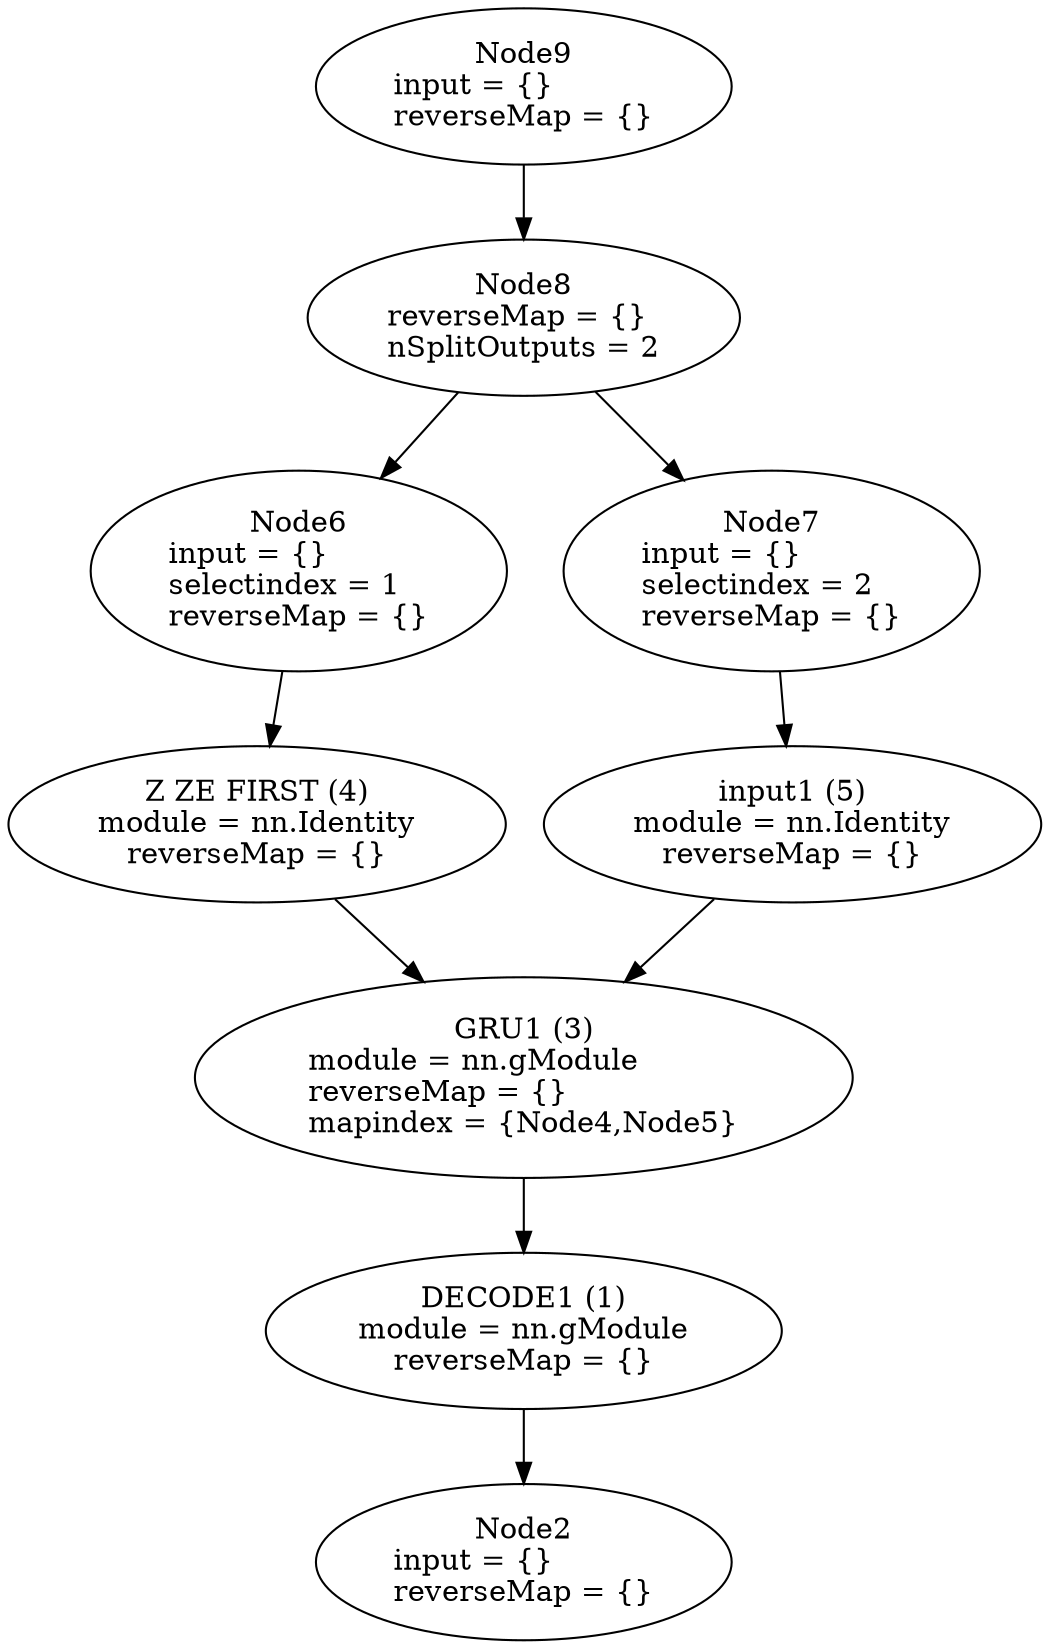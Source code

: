 digraph G {
	graph [bb="0,0,394.09,783.1"];
	node [label="\N",
		shape=oval
	];
	n1	 [height=1.041,
		label="DECODE1 (1)\nmodule = nn.gModule\lreverseMap = {}",
		pos="197.05,148.43",
		tooltip="[./creationRNN.lua]:60_",
		width=2.7499];
	n2	 [height=1.041,
		label="Node2\ninput = {}\lreverseMap = {}",
		pos="197.05,37.477",
		tooltip="[[C]]:-1_",
		width=2.1606];
	n1 -> n2	 [pos="e,197.05,75.149 197.05,110.85 197.05,102.67 197.05,93.893 197.05,85.366"];
	n3	 [height=1.3356,
		label="GRU1 (3)\nmodule = nn.gModule\lreverseMap = {}\lmapindex = {Node4,Node5}",
		pos="197.05,269.99",
		tooltip="[./creationRNN.lua]:59_",
		width=3.457];
	n3 -> n1	 [pos="e,197.05,186.02 197.05,221.74 197.05,213.29 197.05,204.5 197.05,196.07"];
	n4	 [height=1.041,
		label="Z ZE FIRST (4)\nmodule = nn.Identity\lreverseMap = {}",
		pos="94.045,391.55",
		tooltip="[./creationRNN.lua]:53_",
		width=2.6124];
	n4 -> n3	 [pos="e,158.49,315.75 123.84,355.97 132.62,345.77 142.44,334.37 151.96,323.32"];
	n5	 [height=1.041,
		label="input1 (5)\nmodule = nn.Identity\lreverseMap = {}",
		pos="300.05,391.55",
		tooltip="[./creationRNN.lua]:58_",
		width=2.6124];
	n5 -> n3	 [pos="e,235.6,315.75 270.25,355.97 261.47,345.77 251.65,334.37 242.13,323.32"];
	n6	 [height=1.3356,
		label="Node6\ninput = {}\lselectindex = 1\lreverseMap = {}",
		pos="102.05,513.11",
		tooltip="[[C]]:-1_-1",
		width=2.1606];
	n6 -> n4	 [pos="e,96.493,429.14 98.883,464.86 98.318,456.41 97.73,447.62 97.166,439.19"];
	n7	 [height=1.3356,
		label="Node7\ninput = {}\lselectindex = 2\lreverseMap = {}",
		pos="292.05,513.11",
		tooltip="[[C]]:-1_-2",
		width=2.1606];
	n7 -> n5	 [pos="e,297.6,429.14 295.21,464.86 295.77,456.41 296.36,447.62 296.92,439.19"];
	n8	 [height=1.041,
		label="Node8\nreverseMap = {}\lnSplitOutputs = 2",
		pos="189.05,634.67",
		tooltip="[[C]]:-1_ split at [.../mathieu/torch/install/share/lua/5.1/nngraph/gmodule.lua]:96-mnode",
		width=2.2392];
	n8 -> n6	 [pos="e,133.5,557.34 163.65,598.77 156.06,588.34 147.58,576.68 139.39,565.43"];
	n8 -> n7	 [pos="e,256.13,555.79 218.29,599.73 227.95,588.52 238.9,575.8 249.35,563.66"];
	n9	 [height=1.041,
		label="Node9\ninput = {}\lreverseMap = {}",
		pos="189.05,745.62",
		tooltip="[[C]]:-1_",
		width=2.1606];
	n9 -> n8	 [pos="e,189.05,672.34 189.05,708.04 189.05,699.87 189.05,691.09 189.05,682.56"];
}
